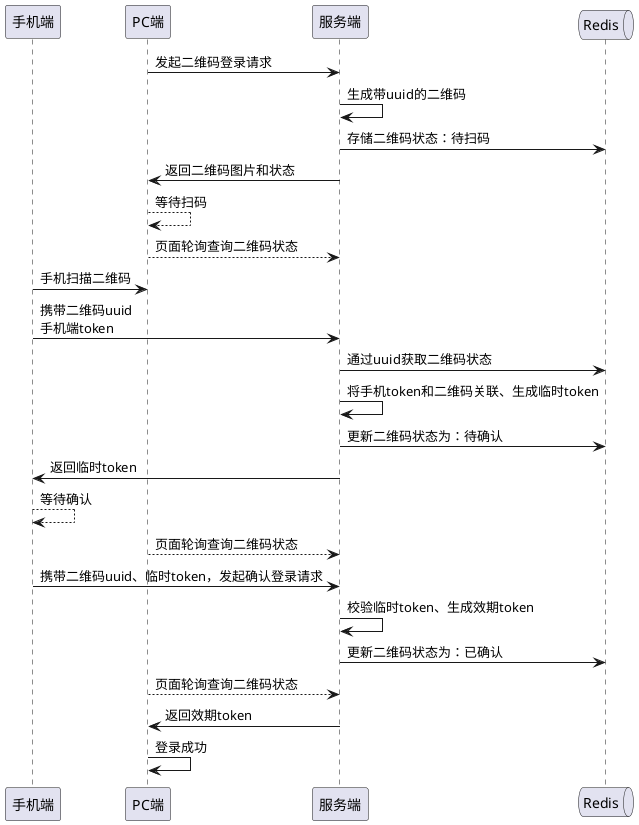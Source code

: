 @startuml
participant 手机端     as phone
participant PC端      as pc
participant 服务端     as service
queue       Redis       as redis

pc -> service : 发起二维码登录请求
service -> service  : 生成带uuid的二维码
service -> redis: 存储二维码状态：待扫码
service -> pc : 返回二维码图片和状态

pc-->pc: 等待扫码
pc --> service : 页面轮询查询二维码状态

phone->pc : 手机扫描二维码
phone->service : 携带二维码uuid\n手机端token
service -> redis  : 通过uuid获取二维码状态
service -> service  : 将手机token和二维码关联、生成临时token
service -> redis  : 更新二维码状态为：待确认
service -> phone :  返回临时token

phone-->phone: 等待确认
pc --> service : 页面轮询查询二维码状态

phone -> service : 携带二维码uuid、临时token，发起确认登录请求
service -> service  : 校验临时token、生成效期token
service->redis :更新二维码状态为：已确认
pc --> service : 页面轮询查询二维码状态
service->pc: 返回效期token
pc->pc : 登录成功
@enduml
